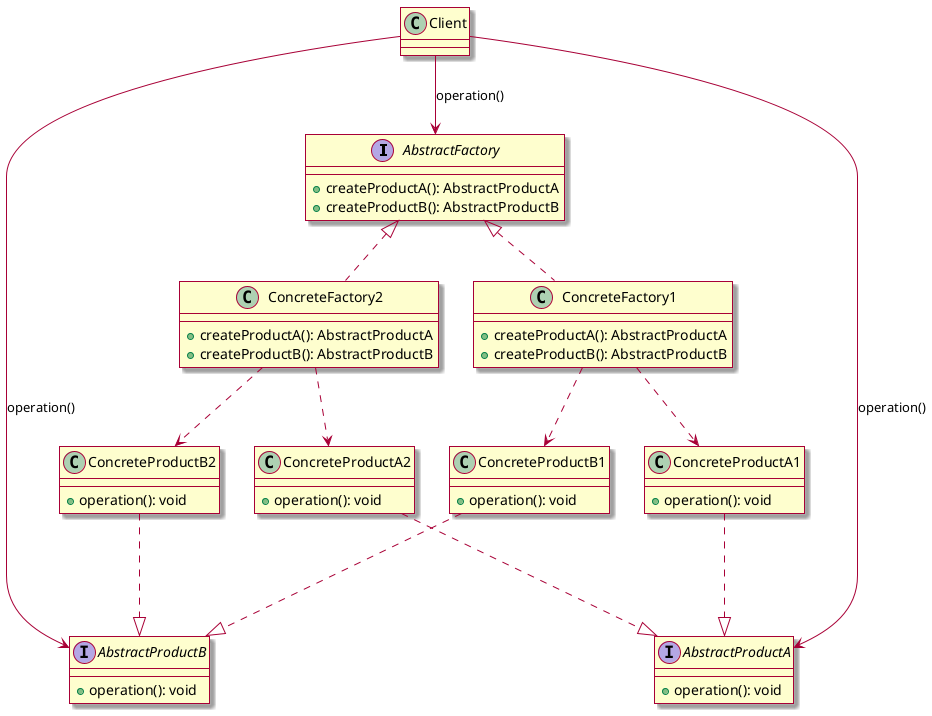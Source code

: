 @startuml Abstract Factory - Design Pattern

skin rose

interface AbstractFactory {
    +createProductA(): AbstractProductA
    +createProductB(): AbstractProductB
}

class ConcreteFactory1 {
    +createProductA(): AbstractProductA
    +createProductB(): AbstractProductB
}

class ConcreteFactory2 {
    +createProductA(): AbstractProductA
    +createProductB(): AbstractProductB
}

interface AbstractProductA {
    +operation(): void
}

interface AbstractProductB {
    +operation(): void
}



class ConcreteProductA1 {
    +operation(): void
}

class ConcreteProductB1 {
    +operation(): void
}

class ConcreteProductA2 {
    +operation(): void
}

class ConcreteProductB2 {
    +operation(): void
}

AbstractFactory <|.. ConcreteFactory1
AbstractFactory <|.. ConcreteFactory2
AbstractProductA <|..up- ConcreteProductA1
AbstractProductB <|..up- ConcreteProductB1
AbstractProductA <|..up- ConcreteProductA2
AbstractProductB <|..up- ConcreteProductB2
ConcreteFactory1 ..> ConcreteProductA1
ConcreteFactory1 ..> ConcreteProductB1
ConcreteFactory2 ..> ConcreteProductA2
ConcreteFactory2 ..> ConcreteProductB2

AbstractFactory <-up- "Client" : operation()
AbstractProductA <-up- "Client" : operation()
AbstractProductB <-up- "Client" : operation()

@enduml
